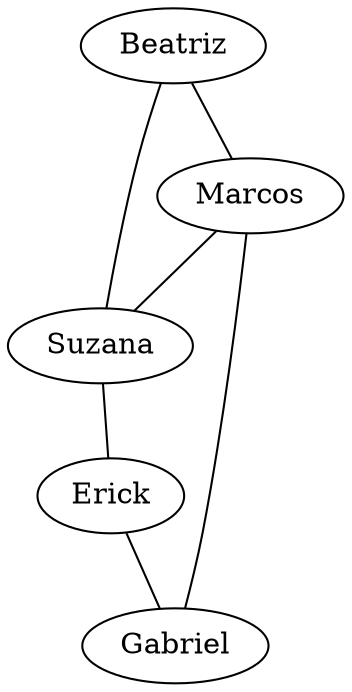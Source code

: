 graph G {
    "Beatriz" -- "Marcos";
    "Beatriz" -- "Suzana";
    "Marcos" -- "Suzana";
    "Suzana" -- "Erick";
    "Erick" -- "Gabriel";
    "Marcos" -- "Gabriel";
}
